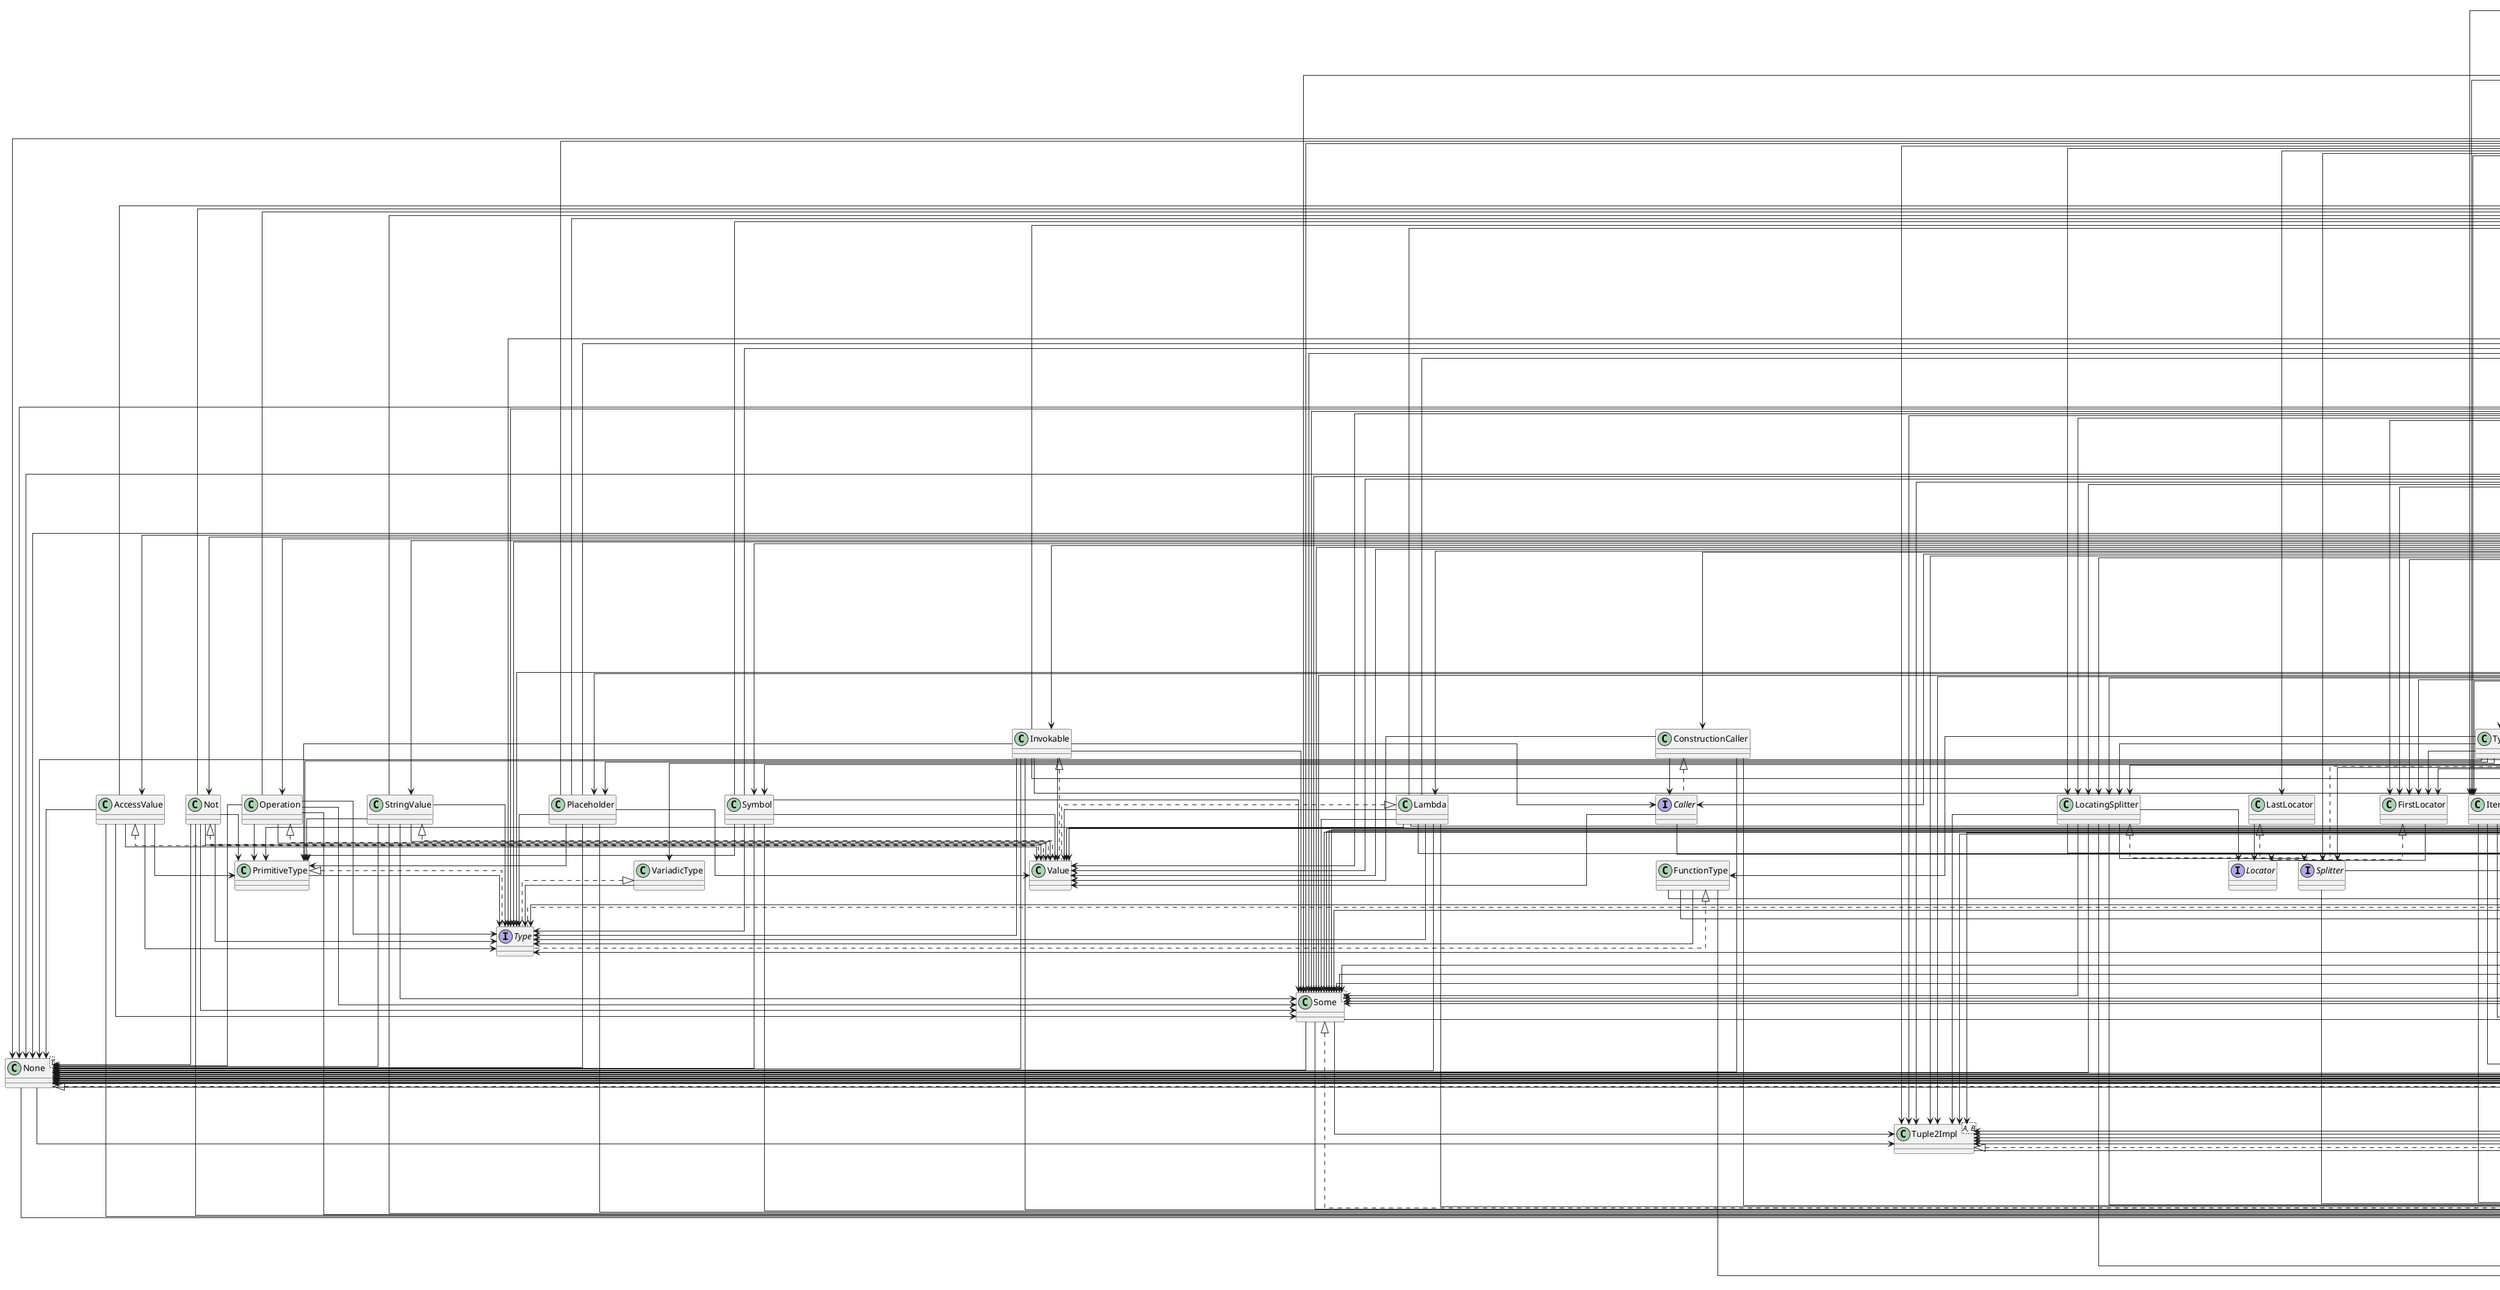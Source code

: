 @startuml
skinparam linetype ortho
class Lists {
}
class Files {
}
interface Actual {
}
interface Namespace {
}
interface Collector<T, C> {
}
class EmptyHead<T> {
}
EmptyHead <|.. Head
class FlatMapHead<T, R> {
}
FlatMapHead <|.. Head
interface Head<T> {
}
class HeadedIter<T> {
}
HeadedIter <|.. Iter
class MapHead<T, R> {
}
MapHead <|.. Head
class RangeHead {
}
RangeHead <|.. Head
class SingleHead<T> {
}
SingleHead <|.. Head
interface Iter<T> {
}
class Iters {
}
class Joiner {
}
Joiner <|.. Collector
interface Iterable<T> {
}
interface List<T> {
}
List <|-- Iterable
class ListCollector<T> {
}
ListCollector <|.. Collector
class Console {
}
interface IOError {
}
interface Path {
}
class None<T> {
}
None <|.. Option
interface Option<T> {
}
class Some<T> {
}
Some <|.. Option
class Err<T, X> {
}
Err <|.. Result
class Ok<T, X> {
}
Ok <|.. Result
interface Result<T, X> {
}
class Characters {
}
class Strings {
}
interface Tuple2<A, B> {
}
class Tuple2Impl<A, B> {
}
Tuple2Impl <|.. Tuple2
class Application {
}
interface CompileState {
}
interface Context {
}
class ConstructionCaller {
}
ConstructionCaller <|.. Caller
class ConstructorHeader {
}
ConstructorHeader <|.. MethodHeader
class Definition {
}
interface MethodHeader {
}
interface Parameter {
}
class Dependency {
}
interface Divider {
}
class FoldedDivider {
}
FoldedDivider <|.. Divider
interface DivideState {
}
class DecoratedFolder {
}
DecoratedFolder <|.. Folder
class DelimitedFolder {
}
DelimitedFolder <|.. Folder
interface Folder {
}
class OperatorFolder {
}
OperatorFolder <|.. Folder
class StatementsFolder {
}
StatementsFolder <|.. Folder
class TypeSeparatorFolder {
}
TypeSeparatorFolder <|.. Folder
class ValueFolder {
}
ValueFolder <|.. Folder
class ImmutableCompileState {
}
ImmutableCompileState <|.. CompileState
class ImmutableContext {
}
ImmutableContext <|.. Context
class ImmutableDivideState {
}
ImmutableDivideState <|.. DivideState
class ImmutableRegistry {
}
ImmutableRegistry <|.. Registry
class ImmutableStack {
}
ImmutableStack <|.. Stack
class Import {
}
class FirstLocator {
}
FirstLocator <|.. Locator
class LastLocator {
}
LastLocator <|.. Locator
interface Locator {
}
interface Merger {
}
class StatementsMerger {
}
StatementsMerger <|.. Merger
interface Registry {
}
class OrRule<T> {
}
interface Rule<T> {
}
class FirstSelector {
}
FirstSelector <|.. Selector
class LastSelector {
}
LastSelector <|.. Selector
interface Selector {
}
class FoldingSplitter {
}
FoldingSplitter <|.. Splitter
class LocatingSplitter {
}
LocatingSplitter <|.. Splitter
interface Splitter {
}
interface Stack {
}
class Whitespace {
}
Whitespace <|.. Parameter
class FunctionType {
}
FunctionType <|.. Type
class PrimitiveType {
}
PrimitiveType <|.. Type
class TemplateType {
}
TemplateType <|.. Type
interface Type {
}
class VariadicType {
}
VariadicType <|.. Type
class AccessValue {
}
AccessValue <|.. Value
interface Argument {
}
interface Caller {
}
class Invokable {
}
Invokable <|.. Value
class Lambda {
}
Lambda <|.. Value
class Not {
}
Not <|.. Value
class Operation {
}
Operation <|.. Value
class Placeholder {
}
class StringValue {
}
StringValue <|.. Value
class Symbol {
}
class CompilerUtils {
}
class DefiningCompiler {
}
class DefinitionCompiler {
}
class FieldCompiler {
}
class FunctionSegmentCompiler {
}
class PathSource {
}
PathSource <|.. Source
interface Source {
}
class Location {
}
class Main {
}
class PathSources {
}
PathSources <|.. Sources
class PathTargets {
}
PathTargets <|.. Targets
class Platform {
}
class RootCompiler {
}
interface Sources {
}
interface Targets {
}
class TypeCompiler {
}
class ValueCompiler {
}
Lists --> List
Files --> Path
EmptyHead --> Head
EmptyHead --> Option
EmptyHead --> None
FlatMapHead --> Head
FlatMapHead --> Iter
FlatMapHead --> Option
FlatMapHead --> None
Head --> Option
HeadedIter --> Iter
HeadedIter --> Head
HeadedIter --> Option
HeadedIter --> Collector
HeadedIter --> MapHead
HeadedIter --> Tuple2
HeadedIter --> FlatMapHead
HeadedIter --> EmptyHead
HeadedIter --> Result
HeadedIter --> Ok
HeadedIter --> SingleHead
MapHead --> Head
MapHead --> Option
RangeHead --> Head
RangeHead --> Option
RangeHead --> None
RangeHead --> Some
SingleHead --> Head
SingleHead --> Option
SingleHead --> None
SingleHead --> Some
Iter --> Collector
Iter --> Option
Iter --> Result
Iters --> Iter
Iters --> Option
Iters --> HeadedIter
Iters --> EmptyHead
Iters --> Head
Iters --> SingleHead
Iters --> RangeHead
Joiner --> Option
Joiner --> Collector
Joiner --> None
Joiner --> Some
Iterable --> Iter
Iterable --> Tuple2
List --> Iterable
List --> Option
ListCollector --> List
ListCollector --> Collector
ListCollector --> Lists
Path --> IOError
Path --> Option
Path --> Result
Path --> Iterable
Path --> Iter
None --> Option
None --> Tuple2
None --> Tuple2Impl
Option --> Tuple2
Some --> Option
Some --> None
Some --> Tuple2
Some --> Tuple2Impl
Err --> Result
Err --> Option
Err --> Some
Ok --> Result
Ok --> Option
Ok --> None
Result --> Option
Tuple2Impl --> Tuple2
Application --> Sources
Application --> Targets
Application --> Source
Application --> Joiner
Application --> IOError
Application --> Option
Application --> Platform
Application --> Iterable
Application --> CompileState
Application --> Result
Application --> ImmutableCompileState
Application --> Context
Application --> Files
Application --> Dependency
Application --> Err
Application --> RootCompiler
Application --> Ok
Application --> Import
Application --> Registry
CompileState --> Registry
CompileState --> Context
CompileState --> Stack
Context --> Source
Context --> Iter
Context --> Platform
Context --> Option
Context --> Location
Context --> List
ConstructionCaller --> Caller
ConstructionCaller --> Value
ConstructionCaller --> Option
ConstructionCaller --> None
ConstructorHeader --> MethodHeader
Definition --> List
Definition --> Iterable
Definition --> Type
Definition --> Option
Definition --> Some
Definition --> Joiner
Definition --> RootCompiler
Definition --> MethodHeader
Definition --> Strings
Parameter --> Definition
Parameter --> Option
Divider --> Iter
FoldedDivider --> Divider
FoldedDivider --> Folder
FoldedDivider --> Iter
FoldedDivider --> DivideState
FoldedDivider --> Tuple2Impl
DivideState --> Iter
DivideState --> Tuple2
DivideState --> Option
DecoratedFolder --> Folder
DecoratedFolder --> DivideState
DecoratedFolder --> Option
DecoratedFolder --> None
DecoratedFolder --> Tuple2
DecoratedFolder --> Some
DecoratedFolder --> Tuple2Impl
DelimitedFolder --> Folder
DelimitedFolder --> DivideState
Folder --> DivideState
OperatorFolder --> Folder
OperatorFolder --> DivideState
OperatorFolder --> Strings
OperatorFolder --> Tuple2
StatementsFolder --> Folder
StatementsFolder --> DivideState
TypeSeparatorFolder --> Folder
TypeSeparatorFolder --> DivideState
ValueFolder --> Folder
ValueFolder --> DivideState
ImmutableCompileState --> CompileState
ImmutableCompileState --> Context
ImmutableCompileState --> Registry
ImmutableCompileState --> Stack
ImmutableCompileState --> ImmutableContext
ImmutableCompileState --> ImmutableRegistry
ImmutableCompileState --> ImmutableStack
ImmutableContext --> Context
ImmutableContext --> Platform
ImmutableContext --> Option
ImmutableContext --> Location
ImmutableContext --> Source
ImmutableContext --> List
ImmutableContext --> None
ImmutableContext --> Lists
ImmutableContext --> Iter
ImmutableContext --> Strings
ImmutableContext --> Some
ImmutableDivideState --> DivideState
ImmutableDivideState --> List
ImmutableDivideState --> Iter
ImmutableDivideState --> Tuple2
ImmutableDivideState --> Option
ImmutableDivideState --> Strings
ImmutableDivideState --> None
ImmutableDivideState --> Some
ImmutableDivideState --> Tuple2Impl
ImmutableRegistry --> Registry
ImmutableRegistry --> Import
ImmutableRegistry --> List
ImmutableRegistry --> Dependency
ImmutableRegistry --> Lists
ImmutableRegistry --> Iter
ImmutableStack --> Stack
ImmutableStack --> List
ImmutableStack --> Definition
ImmutableStack --> Lists
ImmutableStack --> Option
ImmutableStack --> Strings
ImmutableStack --> Iterable
Import --> Iterable
Import --> Joiner
Import --> Strings
FirstLocator --> Locator
LastLocator --> Locator
StatementsMerger --> Merger
Registry --> Dependency
Registry --> Iter
Registry --> Import
OrRule --> Rule
OrRule --> Iterable
Rule --> CompileState
Rule --> Tuple2
Rule --> Option
FirstSelector --> Selector
FirstSelector --> Tuple2
FirstSelector --> Option
FirstSelector --> List
FirstSelector --> Joiner
FirstSelector --> Some
FirstSelector --> Tuple2Impl
LastSelector --> Selector
LastSelector --> Tuple2
LastSelector --> Option
LastSelector --> List
LastSelector --> Joiner
LastSelector --> Some
LastSelector --> Tuple2Impl
Selector --> Tuple2
Selector --> Option
Selector --> List
FoldingSplitter --> Splitter
FoldingSplitter --> Folder
FoldingSplitter --> Selector
FoldingSplitter --> Tuple2
FoldingSplitter --> Option
FoldingSplitter --> FoldedDivider
FoldingSplitter --> DecoratedFolder
FoldingSplitter --> ListCollector
FoldingSplitter --> None
LocatingSplitter --> Splitter
LocatingSplitter --> Locator
LocatingSplitter --> Tuple2
LocatingSplitter --> Option
LocatingSplitter --> None
LocatingSplitter --> Strings
LocatingSplitter --> Some
LocatingSplitter --> Tuple2Impl
Splitter --> Tuple2
Splitter --> Option
Stack --> Option
Stack --> Definition
Stack --> Iterable
Whitespace --> Parameter
Whitespace --> Definition
Whitespace --> Option
Whitespace --> None
FunctionType --> Type
FunctionType --> Iterable
FunctionType --> Tuple2
FunctionType --> Joiner
PrimitiveType --> Type
TemplateType --> Type
TemplateType --> Iterable
TemplateType --> CompilerUtils
VariadicType --> Type
AccessValue --> Value
AccessValue --> Option
AccessValue --> Some
AccessValue --> Type
AccessValue --> CompileState
AccessValue --> PrimitiveType
AccessValue --> None
Argument --> Value
Argument --> Option
Caller --> Value
Caller --> Option
Invokable --> Value
Invokable --> Caller
Invokable --> Iterable
Invokable --> Joiner
Invokable --> Option
Invokable --> Some
Invokable --> None
Invokable --> Type
Invokable --> CompileState
Invokable --> PrimitiveType
Lambda --> Value
Lambda --> Definition
Lambda --> Iterable
Lambda --> Joiner
Lambda --> Option
Lambda --> Some
Lambda --> None
Lambda --> Type
Lambda --> CompileState
Lambda --> PrimitiveType
Not --> Value
Not --> Option
Not --> Some
Not --> None
Not --> Type
Not --> CompileState
Not --> PrimitiveType
Operation --> Value
Operation --> Option
Operation --> Some
Operation --> None
Operation --> Type
Operation --> CompileState
Operation --> PrimitiveType
Placeholder --> CompilerUtils
Placeholder --> Value
Placeholder --> Option
Placeholder --> None
Placeholder --> Definition
Placeholder --> Type
Placeholder --> CompileState
Placeholder --> PrimitiveType
StringValue --> Value
StringValue --> Option
StringValue --> Some
StringValue --> None
StringValue --> Type
StringValue --> CompileState
StringValue --> PrimitiveType
Symbol --> Type
Symbol --> CompileState
Symbol --> Definition
Symbol --> PrimitiveType
Symbol --> Value
Symbol --> Option
Symbol --> Some
Symbol --> None
CompilerUtils --> CompileState
CompilerUtils --> Tuple2
CompilerUtils --> StatementsFolder
CompilerUtils --> StatementsMerger
CompilerUtils --> Folder
CompilerUtils --> Merger
CompilerUtils --> Some
CompilerUtils --> List
CompilerUtils --> Tuple2Impl
CompilerUtils --> Lists
CompilerUtils --> Iterable
CompilerUtils --> Option
CompilerUtils --> Rule
CompilerUtils --> FoldedDivider
CompilerUtils --> DecoratedFolder
CompilerUtils --> OrRule
CompilerUtils --> Iters
CompilerUtils --> None
CompilerUtils --> Strings
CompilerUtils --> Whitespace
CompilerUtils --> ValueFolder
CompilerUtils --> LocatingSplitter
CompilerUtils --> LastLocator
CompilerUtils --> Splitter
CompilerUtils --> ListCollector
DefiningCompiler --> Definition
DefiningCompiler --> Iterable
DefiningCompiler --> Parameter
DefiningCompiler --> Iters
DefiningCompiler --> ListCollector
DefiningCompiler --> CompileState
DefiningCompiler --> List
DefiningCompiler --> Tuple2
DefiningCompiler --> CompilerUtils
DefiningCompiler --> Some
DefiningCompiler --> Tuple2Impl
DefiningCompiler --> Placeholder
DefiningCompiler --> Option
DefiningCompiler --> Whitespace
DefiningCompiler --> Strings
DefiningCompiler --> LastSelector
DefiningCompiler --> Selector
DefiningCompiler --> FoldingSplitter
DefiningCompiler --> TypeSeparatorFolder
DefiningCompiler --> Lists
DefiningCompiler --> FoldedDivider
DefiningCompiler --> DecoratedFolder
DefiningCompiler --> DivideState
DefiningCompiler --> DelimitedFolder
DefiningCompiler --> LocatingSplitter
DefiningCompiler --> FirstLocator
DefiningCompiler --> TypeCompiler
DefiningCompiler --> Type
DefiningCompiler --> Joiner
DefiningCompiler --> ValueFolder
DefinitionCompiler --> Definition
DefinitionCompiler --> Iterable
DefinitionCompiler --> Parameter
DefinitionCompiler --> Iters
DefinitionCompiler --> ListCollector
DefinitionCompiler --> Joiner
DefinitionCompiler --> CompileState
DefinitionCompiler --> List
DefinitionCompiler --> Tuple2
DefinitionCompiler --> CompilerUtils
DefinitionCompiler --> Some
DefinitionCompiler --> DefiningCompiler
FieldCompiler --> CompileState
FieldCompiler --> Tuple2
FieldCompiler --> Option
FieldCompiler --> CompilerUtils
FieldCompiler --> LocatingSplitter
FieldCompiler --> FirstLocator
FieldCompiler --> Strings
FieldCompiler --> ConstructorHeader
FieldCompiler --> None
FieldCompiler --> DefiningCompiler
FieldCompiler --> Definition
FieldCompiler --> MethodHeader
FieldCompiler --> Joiner
FieldCompiler --> Some
FieldCompiler --> Tuple2Impl
FieldCompiler --> FunctionSegmentCompiler
FieldCompiler --> Stack
FieldCompiler --> Parameter
FieldCompiler --> ValueCompiler
FieldCompiler --> List
FieldCompiler --> Value
FunctionSegmentCompiler --> CompileState
FunctionSegmentCompiler --> Tuple2
FunctionSegmentCompiler --> Option
FunctionSegmentCompiler --> Strings
FunctionSegmentCompiler --> Some
FunctionSegmentCompiler --> Tuple2Impl
FunctionSegmentCompiler --> None
FunctionSegmentCompiler --> CompilerUtils
FunctionSegmentCompiler --> LastSelector
FunctionSegmentCompiler --> Selector
FunctionSegmentCompiler --> FoldingSplitter
FunctionSegmentCompiler --> DivideState
FunctionSegmentCompiler --> OrRule
FunctionSegmentCompiler --> Lists
FunctionSegmentCompiler --> Rule
FunctionSegmentCompiler --> ValueCompiler
FunctionSegmentCompiler --> Value
FunctionSegmentCompiler --> LocatingSplitter
FunctionSegmentCompiler --> FirstLocator
FunctionSegmentCompiler --> DefiningCompiler
FunctionSegmentCompiler --> Definition
PathSource --> Source
PathSource --> Path
PathSource --> IOError
PathSource --> Result
PathSource --> List
PathSource --> ListCollector
PathSource --> Location
Source --> IOError
Source --> Result
Source --> Location
Location --> List
Main --> Files
Main --> PathSources
Main --> PathTargets
Main --> Application
Main --> IOError
Main --> Console
Main --> Option
Main --> Iters
Main --> Platform
PathSources --> Sources
PathSources --> Path
PathSources --> Source
PathSources --> Iterable
PathSources --> IOError
PathSources --> Result
PathSources --> PathSource
PathSources --> ListCollector
PathTargets --> Targets
PathTargets --> Path
PathTargets --> IOError
PathTargets --> Option
PathTargets --> None
PathTargets --> Location
RootCompiler --> CompileState
RootCompiler --> Tuple2
RootCompiler --> CompilerUtils
RootCompiler --> Lists
RootCompiler --> Rule
RootCompiler --> LocatingSplitter
RootCompiler --> FirstLocator
RootCompiler --> Strings
RootCompiler --> DefiningCompiler
RootCompiler --> Some
RootCompiler --> Tuple2Impl
RootCompiler --> Option
RootCompiler --> List
RootCompiler --> TypeCompiler
RootCompiler --> Type
RootCompiler --> None
RootCompiler --> Iterable
RootCompiler --> Definition
RootCompiler --> ValueCompiler
RootCompiler --> Stack
RootCompiler --> Joiner
RootCompiler --> Platform
RootCompiler --> Registry
RootCompiler --> FieldCompiler
RootCompiler --> Value
RootCompiler --> OrRule
RootCompiler --> Location
RootCompiler --> Context
Sources --> Source
Sources --> Iterable
Sources --> IOError
Sources --> Result
Sources --> Path
Targets --> IOError
Targets --> Option
Targets --> Location
TypeCompiler --> CompileState
TypeCompiler --> Tuple2
TypeCompiler --> Option
TypeCompiler --> Type
TypeCompiler --> Tuple2Impl
TypeCompiler --> CompilerUtils
TypeCompiler --> OrRule
TypeCompiler --> Lists
TypeCompiler --> Strings
TypeCompiler --> Some
TypeCompiler --> VariadicType
TypeCompiler --> ValueCompiler
TypeCompiler --> Symbol
TypeCompiler --> None
TypeCompiler --> PrimitiveType
TypeCompiler --> LocatingSplitter
TypeCompiler --> FirstLocator
TypeCompiler --> TemplateType
TypeCompiler --> List
TypeCompiler --> FunctionType
TypeCompiler --> Placeholder
TypeCompiler --> Location
TypeCompiler --> Import
TypeCompiler --> Registry
TypeCompiler --> Source
TypeCompiler --> Platform
TypeCompiler --> Dependency
ValueCompiler --> CompileState
ValueCompiler --> Tuple2Impl
ValueCompiler --> Value
ValueCompiler --> Tuple2
ValueCompiler --> CompilerUtils
ValueCompiler --> Option
ValueCompiler --> Strings
ValueCompiler --> LastSelector
ValueCompiler --> Selector
ValueCompiler --> FoldingSplitter
ValueCompiler --> DivideState
ValueCompiler --> TypeCompiler
ValueCompiler --> ConstructionCaller
ValueCompiler --> RootCompiler
ValueCompiler --> Rule
ValueCompiler --> Some
ValueCompiler --> StringValue
ValueCompiler --> Not
ValueCompiler --> LocatingSplitter
ValueCompiler --> FirstLocator
ValueCompiler --> DefiningCompiler
ValueCompiler --> Parameter
ValueCompiler --> List
ValueCompiler --> Definition
ValueCompiler --> Iterable
ValueCompiler --> FunctionSegmentCompiler
ValueCompiler --> Stack
ValueCompiler --> Lambda
ValueCompiler --> None
ValueCompiler --> AccessValue
ValueCompiler --> OperatorFolder
ValueCompiler --> FirstSelector
ValueCompiler --> Operation
ValueCompiler --> Symbol
ValueCompiler --> HeadedIter
ValueCompiler --> RangeHead
ValueCompiler --> Characters
ValueCompiler --> Type
ValueCompiler --> Argument
ValueCompiler --> Caller
ValueCompiler --> Invokable
@enduml
